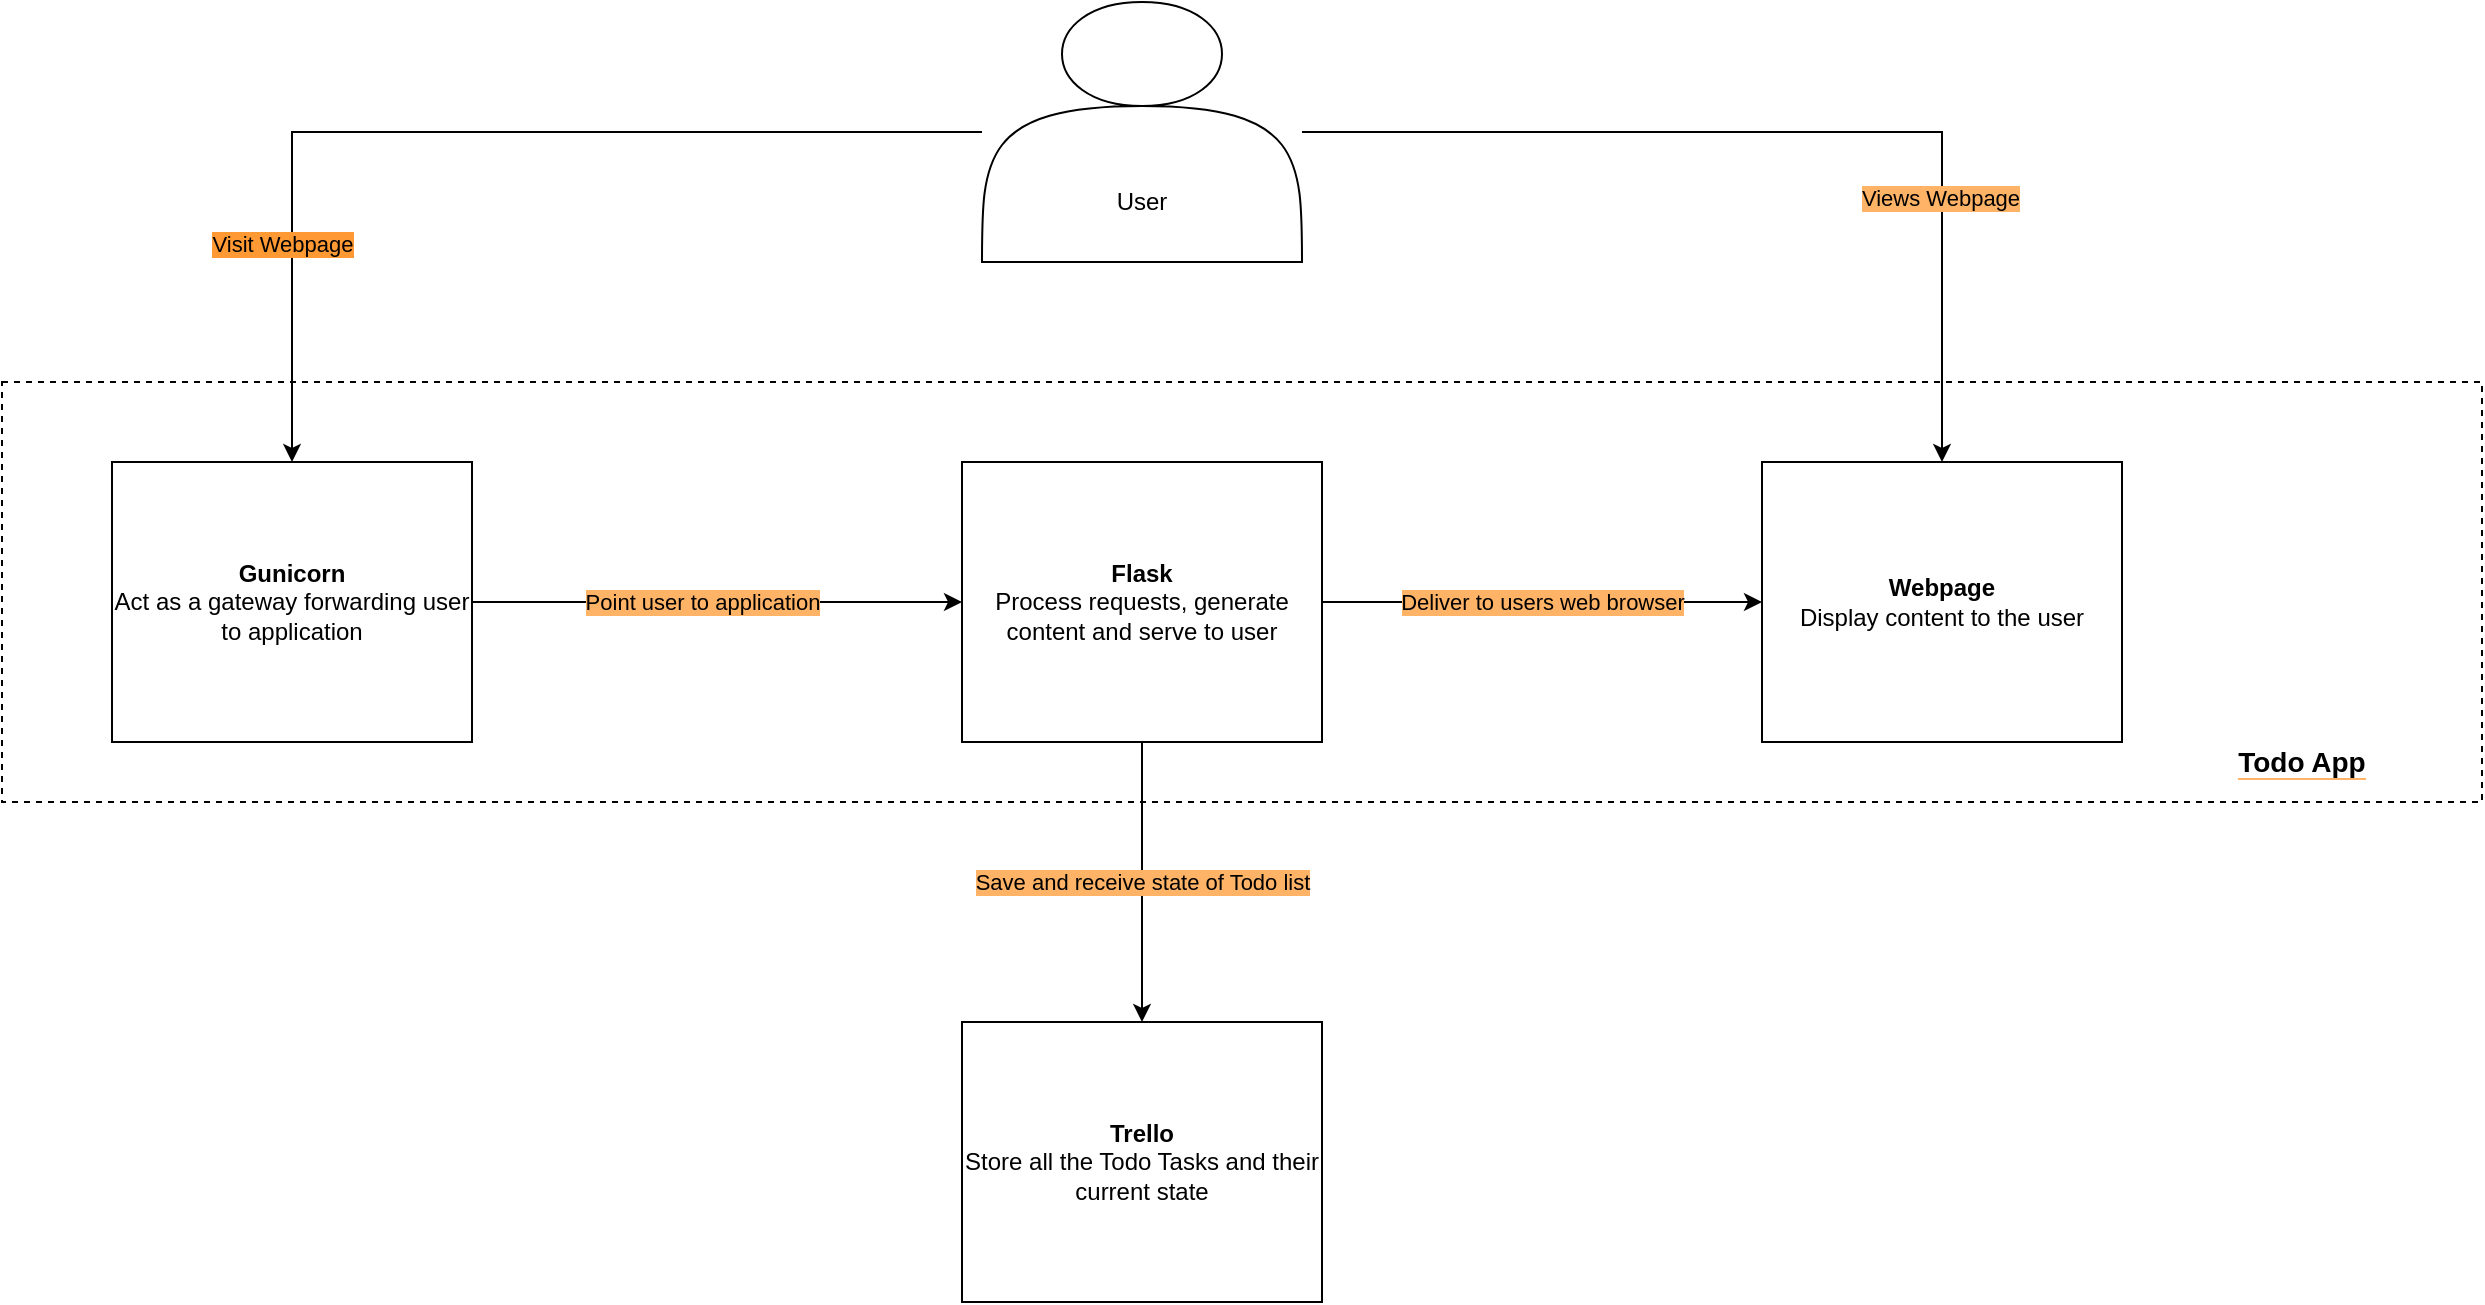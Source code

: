 <mxfile version="13.7.8" type="device"><diagram id="YLMjfUfvHrZqPBtTVOMM" name="Page-1"><mxGraphModel dx="2062" dy="1151" grid="1" gridSize="10" guides="1" tooltips="1" connect="1" arrows="1" fold="1" page="1" pageScale="1" pageWidth="850" pageHeight="1100" math="0" shadow="0"><root><mxCell id="0"/><mxCell id="1" parent="0"/><mxCell id="P8gG1rITBjQNuqPkPwQO-14" value="" style="rounded=0;whiteSpace=wrap;html=1;fillColor=none;dashed=1;" vertex="1" parent="1"><mxGeometry x="190" y="260" width="1240" height="210" as="geometry"/></mxCell><mxCell id="P8gG1rITBjQNuqPkPwQO-21" style="edgeStyle=orthogonalEdgeStyle;rounded=0;orthogonalLoop=1;jettySize=auto;html=1;" edge="1" parent="1" source="P8gG1rITBjQNuqPkPwQO-1" target="P8gG1rITBjQNuqPkPwQO-13"><mxGeometry relative="1" as="geometry"/></mxCell><mxCell id="P8gG1rITBjQNuqPkPwQO-24" value="Visit Webpage" style="edgeLabel;html=1;align=center;verticalAlign=middle;resizable=0;points=[];labelBackgroundColor=#FF9933;" vertex="1" connectable="0" parent="P8gG1rITBjQNuqPkPwQO-21"><mxGeometry x="0.29" y="28" relative="1" as="geometry"><mxPoint x="-21" y="28" as="offset"/></mxGeometry></mxCell><mxCell id="P8gG1rITBjQNuqPkPwQO-22" style="edgeStyle=orthogonalEdgeStyle;rounded=0;orthogonalLoop=1;jettySize=auto;html=1;" edge="1" parent="1" source="P8gG1rITBjQNuqPkPwQO-1" target="P8gG1rITBjQNuqPkPwQO-17"><mxGeometry relative="1" as="geometry"/></mxCell><mxCell id="P8gG1rITBjQNuqPkPwQO-28" value="Views Webpage" style="edgeLabel;html=1;align=center;verticalAlign=middle;resizable=0;points=[];labelBackgroundColor=#FFB366;" vertex="1" connectable="0" parent="P8gG1rITBjQNuqPkPwQO-22"><mxGeometry x="0.316" y="-33" relative="1" as="geometry"><mxPoint as="offset"/></mxGeometry></mxCell><mxCell id="P8gG1rITBjQNuqPkPwQO-1" value="" style="shape=actor;whiteSpace=wrap;html=1;" vertex="1" parent="1"><mxGeometry x="680" y="70" width="160" height="130" as="geometry"/></mxCell><mxCell id="P8gG1rITBjQNuqPkPwQO-12" value="User" style="text;html=1;strokeColor=none;fillColor=none;align=center;verticalAlign=middle;whiteSpace=wrap;rounded=0;" vertex="1" parent="1"><mxGeometry x="715" y="160" width="90" height="20" as="geometry"/></mxCell><mxCell id="P8gG1rITBjQNuqPkPwQO-19" style="edgeStyle=orthogonalEdgeStyle;rounded=0;orthogonalLoop=1;jettySize=auto;html=1;entryX=0;entryY=0.5;entryDx=0;entryDy=0;" edge="1" parent="1" source="P8gG1rITBjQNuqPkPwQO-13" target="P8gG1rITBjQNuqPkPwQO-15"><mxGeometry relative="1" as="geometry"><Array as="points"><mxPoint x="540" y="370"/><mxPoint x="540" y="370"/></Array></mxGeometry></mxCell><mxCell id="P8gG1rITBjQNuqPkPwQO-26" value="&lt;div&gt;Point user to application&lt;/div&gt;" style="edgeLabel;html=1;align=center;verticalAlign=middle;resizable=0;points=[];labelBackgroundColor=#FFB366;" vertex="1" connectable="0" parent="P8gG1rITBjQNuqPkPwQO-19"><mxGeometry x="-0.208" y="-2" relative="1" as="geometry"><mxPoint x="18" y="-2" as="offset"/></mxGeometry></mxCell><mxCell id="P8gG1rITBjQNuqPkPwQO-13" value="&lt;div&gt;&lt;b&gt;Gunicorn&lt;br&gt;&lt;/b&gt;&lt;/div&gt;&lt;div&gt;Act as a gateway forwarding user to application&lt;br&gt;&lt;b&gt;&lt;/b&gt;&lt;/div&gt;" style="rounded=0;whiteSpace=wrap;html=1;" vertex="1" parent="1"><mxGeometry x="245" y="300" width="180" height="140" as="geometry"/></mxCell><mxCell id="P8gG1rITBjQNuqPkPwQO-20" style="edgeStyle=orthogonalEdgeStyle;rounded=0;orthogonalLoop=1;jettySize=auto;html=1;" edge="1" parent="1" source="P8gG1rITBjQNuqPkPwQO-15" target="P8gG1rITBjQNuqPkPwQO-17"><mxGeometry relative="1" as="geometry"><Array as="points"><mxPoint x="970" y="370"/><mxPoint x="970" y="370"/></Array></mxGeometry></mxCell><mxCell id="P8gG1rITBjQNuqPkPwQO-29" value="Deliver to users web browser" style="edgeLabel;html=1;align=center;verticalAlign=middle;resizable=0;points=[];labelBackgroundColor=#FFB366;" vertex="1" connectable="0" parent="P8gG1rITBjQNuqPkPwQO-20"><mxGeometry x="0.282" y="3" relative="1" as="geometry"><mxPoint x="-31" y="3" as="offset"/></mxGeometry></mxCell><mxCell id="P8gG1rITBjQNuqPkPwQO-23" style="edgeStyle=orthogonalEdgeStyle;rounded=0;orthogonalLoop=1;jettySize=auto;html=1;entryX=0.5;entryY=0;entryDx=0;entryDy=0;" edge="1" parent="1" source="P8gG1rITBjQNuqPkPwQO-15" target="P8gG1rITBjQNuqPkPwQO-18"><mxGeometry relative="1" as="geometry"/></mxCell><mxCell id="P8gG1rITBjQNuqPkPwQO-30" value="Save and receive state of Todo list" style="edgeLabel;html=1;align=center;verticalAlign=middle;resizable=0;points=[];labelBackgroundColor=#FFB366;" vertex="1" connectable="0" parent="P8gG1rITBjQNuqPkPwQO-23"><mxGeometry x="-0.2" y="-1" relative="1" as="geometry"><mxPoint x="1" y="14" as="offset"/></mxGeometry></mxCell><mxCell id="P8gG1rITBjQNuqPkPwQO-15" value="&lt;div&gt;&lt;b&gt;Flask&lt;br&gt;&lt;/b&gt;&lt;/div&gt;&lt;div&gt;Process requests, generate content and serve to user&lt;br&gt;&lt;b&gt;&lt;/b&gt;&lt;/div&gt;" style="rounded=0;whiteSpace=wrap;html=1;" vertex="1" parent="1"><mxGeometry x="670" y="300" width="180" height="140" as="geometry"/></mxCell><mxCell id="P8gG1rITBjQNuqPkPwQO-17" value="&lt;div&gt;&lt;b&gt;Webpage&lt;br&gt;&lt;/b&gt;&lt;/div&gt;&lt;div&gt;Display content to the user&lt;br&gt;&lt;b&gt;&lt;/b&gt;&lt;/div&gt;" style="rounded=0;whiteSpace=wrap;html=1;" vertex="1" parent="1"><mxGeometry x="1070" y="300" width="180" height="140" as="geometry"/></mxCell><mxCell id="P8gG1rITBjQNuqPkPwQO-18" value="&lt;div&gt;&lt;b&gt;Trello&lt;br&gt;&lt;/b&gt;&lt;/div&gt;&lt;div&gt;&lt;span style=&quot;color: rgb(0 , 0 , 0) ; font-family: &amp;#34;helvetica&amp;#34; ; font-size: 12px ; font-style: normal ; font-weight: 400 ; letter-spacing: normal ; text-align: center ; text-indent: 0px ; text-transform: none ; word-spacing: 0px ; display: inline ; float: none&quot;&gt;Store all the Todo Tasks and their current state&lt;/span&gt;&lt;br&gt;&lt;b&gt;&lt;/b&gt;&lt;/div&gt;" style="rounded=0;whiteSpace=wrap;html=1;" vertex="1" parent="1"><mxGeometry x="670" y="580" width="180" height="140" as="geometry"/></mxCell><mxCell id="P8gG1rITBjQNuqPkPwQO-31" value="&lt;font style=&quot;font-size: 14px&quot;&gt;&lt;b&gt;&lt;span style=&quot;background-color: rgb(255 , 255 , 255)&quot;&gt;Todo App&lt;/span&gt;&lt;/b&gt;&lt;/font&gt;" style="text;html=1;strokeColor=none;fillColor=none;align=center;verticalAlign=middle;whiteSpace=wrap;rounded=0;dashed=1;labelBackgroundColor=#FFB366;" vertex="1" parent="1"><mxGeometry x="1270" y="440" width="140" height="20" as="geometry"/></mxCell></root></mxGraphModel></diagram></mxfile>